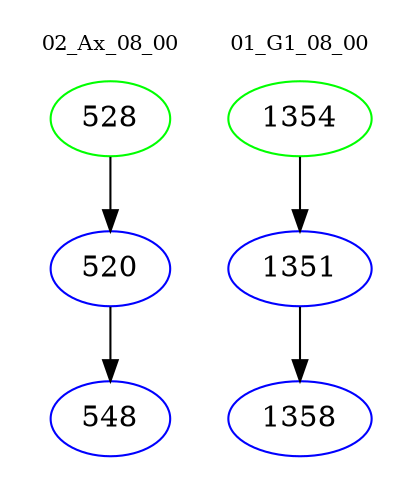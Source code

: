 digraph{
subgraph cluster_0 {
color = white
label = "02_Ax_08_00";
fontsize=10;
T0_528 [label="528", color="green"]
T0_528 -> T0_520 [color="black"]
T0_520 [label="520", color="blue"]
T0_520 -> T0_548 [color="black"]
T0_548 [label="548", color="blue"]
}
subgraph cluster_1 {
color = white
label = "01_G1_08_00";
fontsize=10;
T1_1354 [label="1354", color="green"]
T1_1354 -> T1_1351 [color="black"]
T1_1351 [label="1351", color="blue"]
T1_1351 -> T1_1358 [color="black"]
T1_1358 [label="1358", color="blue"]
}
}
